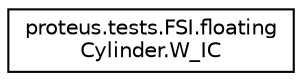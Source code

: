 digraph "Graphical Class Hierarchy"
{
 // LATEX_PDF_SIZE
  edge [fontname="Helvetica",fontsize="10",labelfontname="Helvetica",labelfontsize="10"];
  node [fontname="Helvetica",fontsize="10",shape=record];
  rankdir="LR";
  Node0 [label="proteus.tests.FSI.floating\lCylinder.W_IC",height=0.2,width=0.4,color="black", fillcolor="white", style="filled",URL="$d2/dba/classproteus_1_1tests_1_1FSI_1_1floatingCylinder_1_1W__IC.html",tooltip=" "];
}
